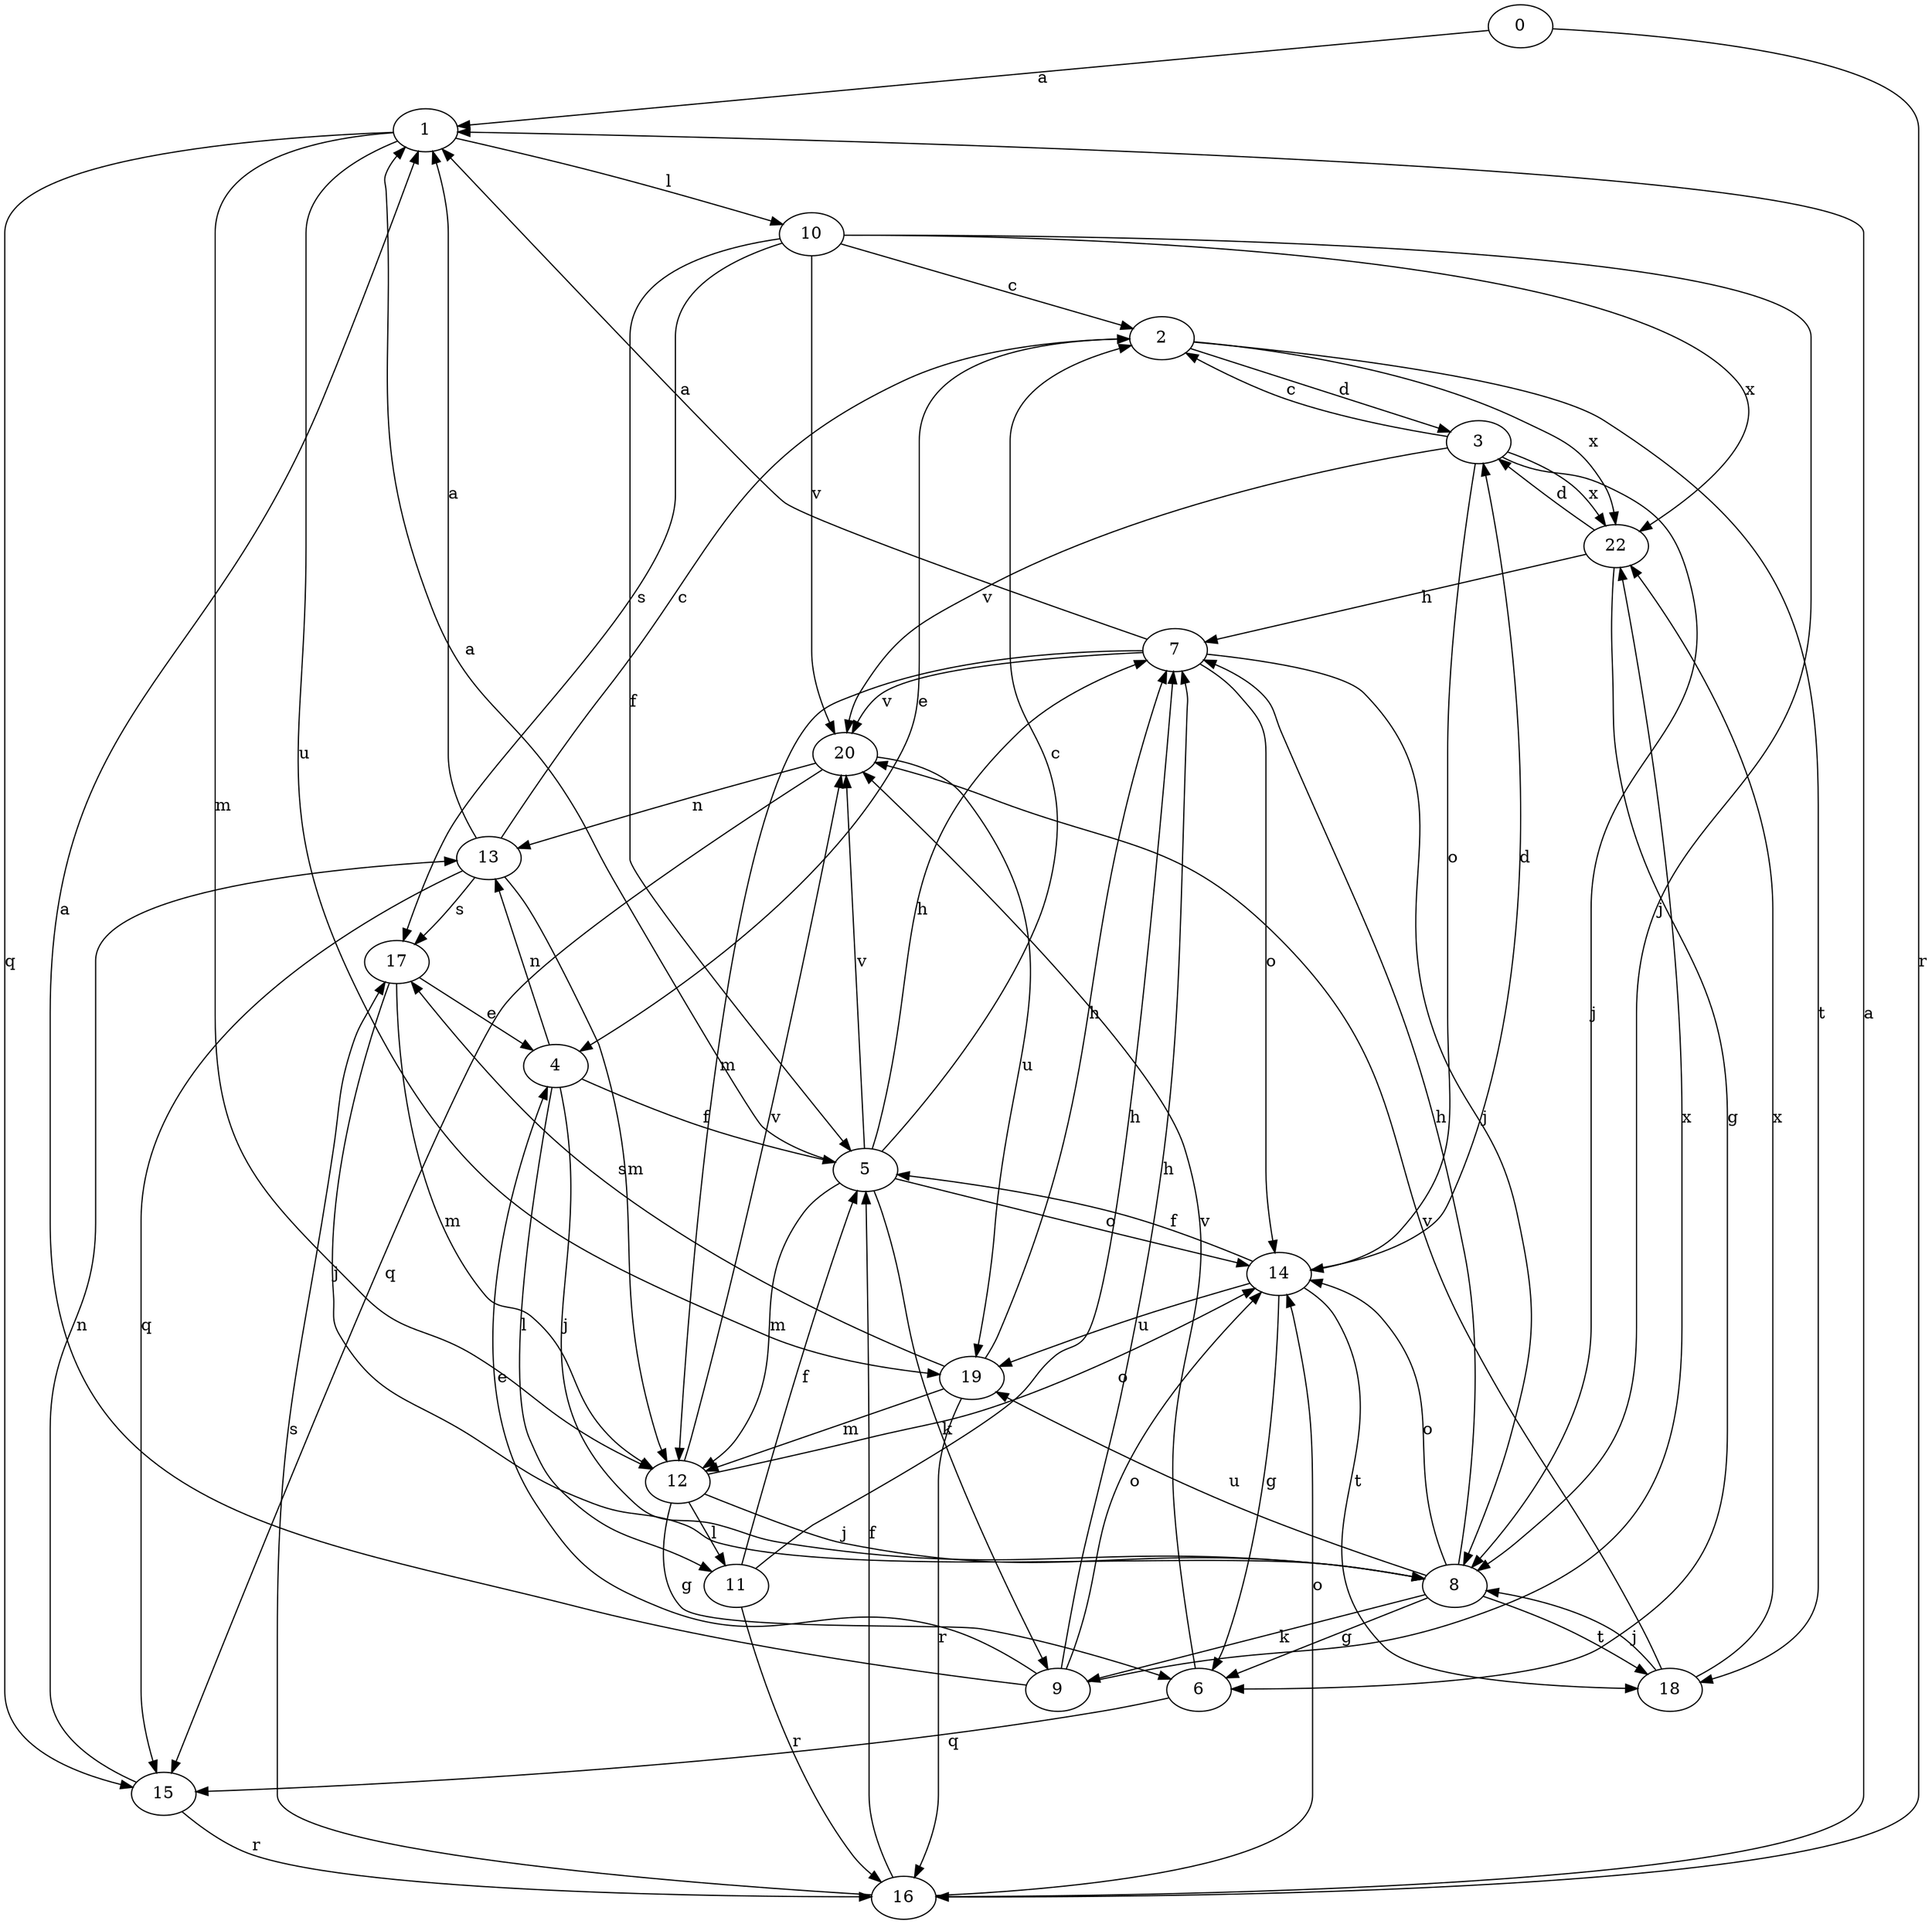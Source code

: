 strict digraph  {
0;
1;
2;
3;
4;
5;
6;
7;
8;
9;
10;
11;
12;
13;
14;
15;
16;
17;
18;
19;
20;
22;
0 -> 1  [label=a];
0 -> 16  [label=r];
1 -> 10  [label=l];
1 -> 12  [label=m];
1 -> 15  [label=q];
1 -> 19  [label=u];
2 -> 3  [label=d];
2 -> 4  [label=e];
2 -> 18  [label=t];
2 -> 22  [label=x];
3 -> 2  [label=c];
3 -> 8  [label=j];
3 -> 14  [label=o];
3 -> 20  [label=v];
3 -> 22  [label=x];
4 -> 5  [label=f];
4 -> 8  [label=j];
4 -> 11  [label=l];
4 -> 13  [label=n];
5 -> 1  [label=a];
5 -> 2  [label=c];
5 -> 7  [label=h];
5 -> 9  [label=k];
5 -> 12  [label=m];
5 -> 14  [label=o];
5 -> 20  [label=v];
6 -> 15  [label=q];
6 -> 20  [label=v];
7 -> 1  [label=a];
7 -> 8  [label=j];
7 -> 12  [label=m];
7 -> 14  [label=o];
7 -> 20  [label=v];
8 -> 6  [label=g];
8 -> 7  [label=h];
8 -> 9  [label=k];
8 -> 14  [label=o];
8 -> 18  [label=t];
8 -> 19  [label=u];
9 -> 1  [label=a];
9 -> 4  [label=e];
9 -> 7  [label=h];
9 -> 14  [label=o];
9 -> 22  [label=x];
10 -> 2  [label=c];
10 -> 5  [label=f];
10 -> 8  [label=j];
10 -> 17  [label=s];
10 -> 20  [label=v];
10 -> 22  [label=x];
11 -> 5  [label=f];
11 -> 7  [label=h];
11 -> 16  [label=r];
12 -> 6  [label=g];
12 -> 8  [label=j];
12 -> 11  [label=l];
12 -> 14  [label=o];
12 -> 20  [label=v];
13 -> 1  [label=a];
13 -> 2  [label=c];
13 -> 12  [label=m];
13 -> 15  [label=q];
13 -> 17  [label=s];
14 -> 3  [label=d];
14 -> 5  [label=f];
14 -> 6  [label=g];
14 -> 18  [label=t];
14 -> 19  [label=u];
15 -> 13  [label=n];
15 -> 16  [label=r];
16 -> 1  [label=a];
16 -> 5  [label=f];
16 -> 14  [label=o];
16 -> 17  [label=s];
17 -> 4  [label=e];
17 -> 8  [label=j];
17 -> 12  [label=m];
18 -> 8  [label=j];
18 -> 20  [label=v];
18 -> 22  [label=x];
19 -> 7  [label=h];
19 -> 12  [label=m];
19 -> 16  [label=r];
19 -> 17  [label=s];
20 -> 13  [label=n];
20 -> 15  [label=q];
20 -> 19  [label=u];
22 -> 3  [label=d];
22 -> 6  [label=g];
22 -> 7  [label=h];
}
